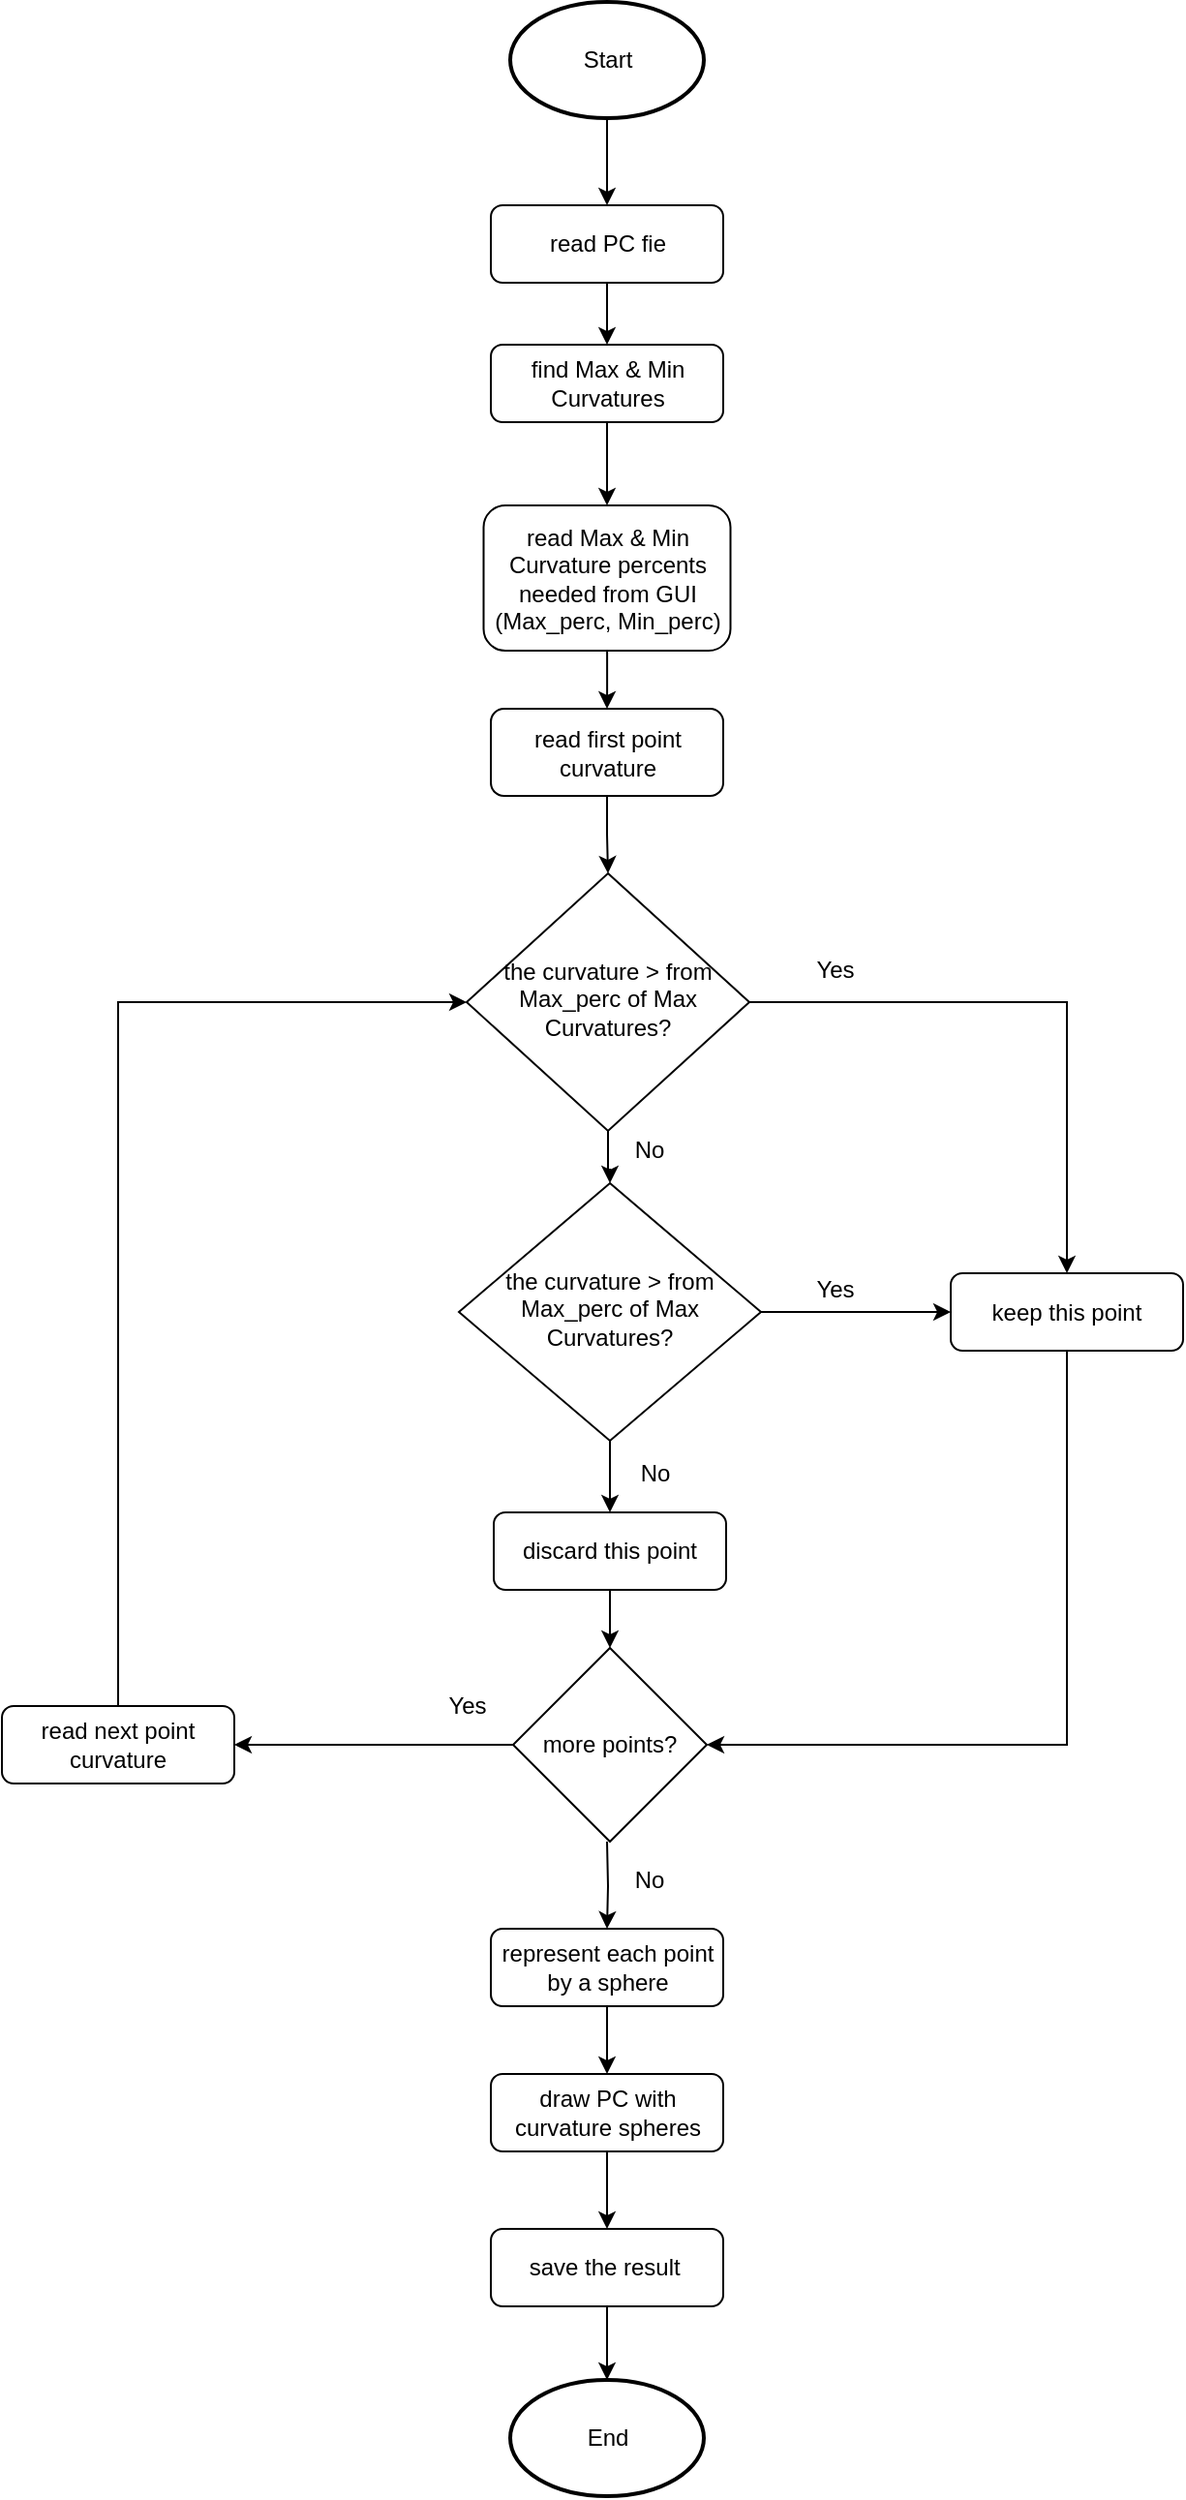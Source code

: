 <mxfile version="13.6.1" type="device"><diagram id="C5RBs43oDa-KdzZeNtuy" name="Page-1"><mxGraphModel dx="868" dy="482" grid="1" gridSize="10" guides="1" tooltips="1" connect="1" arrows="1" fold="1" page="1" pageScale="1" pageWidth="827" pageHeight="1169" math="0" shadow="0"><root><mxCell id="WIyWlLk6GJQsqaUBKTNV-0"/><mxCell id="WIyWlLk6GJQsqaUBKTNV-1" parent="WIyWlLk6GJQsqaUBKTNV-0"/><mxCell id="awTZDRCWe4v2isLqCaNt-31" style="edgeStyle=orthogonalEdgeStyle;rounded=0;orthogonalLoop=1;jettySize=auto;html=1;entryX=0.5;entryY=0;entryDx=0;entryDy=0;" edge="1" parent="WIyWlLk6GJQsqaUBKTNV-1" source="WIyWlLk6GJQsqaUBKTNV-3" target="EG-IJQAMy9LhXE5sD9ZP-0"><mxGeometry relative="1" as="geometry"/></mxCell><mxCell id="WIyWlLk6GJQsqaUBKTNV-3" value="read PC fie" style="rounded=1;whiteSpace=wrap;html=1;fontSize=12;glass=0;strokeWidth=1;shadow=0;" parent="WIyWlLk6GJQsqaUBKTNV-1" vertex="1"><mxGeometry x="352.5" y="135" width="120" height="40" as="geometry"/></mxCell><mxCell id="awTZDRCWe4v2isLqCaNt-16" style="edgeStyle=orthogonalEdgeStyle;rounded=0;orthogonalLoop=1;jettySize=auto;html=1;entryX=0.5;entryY=0;entryDx=0;entryDy=0;" edge="1" parent="WIyWlLk6GJQsqaUBKTNV-1" source="WIyWlLk6GJQsqaUBKTNV-6" target="WIyWlLk6GJQsqaUBKTNV-12"><mxGeometry relative="1" as="geometry"/></mxCell><mxCell id="awTZDRCWe4v2isLqCaNt-19" style="edgeStyle=orthogonalEdgeStyle;rounded=0;orthogonalLoop=1;jettySize=auto;html=1;entryX=0.5;entryY=0;entryDx=0;entryDy=0;" edge="1" parent="WIyWlLk6GJQsqaUBKTNV-1" source="WIyWlLk6GJQsqaUBKTNV-6" target="awTZDRCWe4v2isLqCaNt-9"><mxGeometry relative="1" as="geometry"/></mxCell><mxCell id="WIyWlLk6GJQsqaUBKTNV-6" value="the curvature &amp;gt; from Max_perc of Max Curvatures?" style="rhombus;whiteSpace=wrap;html=1;shadow=0;fontFamily=Helvetica;fontSize=12;align=center;strokeWidth=1;spacing=6;spacingTop=-4;" parent="WIyWlLk6GJQsqaUBKTNV-1" vertex="1"><mxGeometry x="340" y="480" width="146" height="133" as="geometry"/></mxCell><mxCell id="awTZDRCWe4v2isLqCaNt-26" style="edgeStyle=orthogonalEdgeStyle;rounded=0;orthogonalLoop=1;jettySize=auto;html=1;entryX=0.5;entryY=0;entryDx=0;entryDy=0;entryPerimeter=0;" edge="1" parent="WIyWlLk6GJQsqaUBKTNV-1" source="WIyWlLk6GJQsqaUBKTNV-7" target="EG-IJQAMy9LhXE5sD9ZP-5"><mxGeometry relative="1" as="geometry"/></mxCell><mxCell id="WIyWlLk6GJQsqaUBKTNV-7" value="discard this point" style="rounded=1;whiteSpace=wrap;html=1;fontSize=12;glass=0;strokeWidth=1;shadow=0;" parent="WIyWlLk6GJQsqaUBKTNV-1" vertex="1"><mxGeometry x="354" y="810" width="120" height="40" as="geometry"/></mxCell><mxCell id="awTZDRCWe4v2isLqCaNt-22" style="edgeStyle=orthogonalEdgeStyle;rounded=0;orthogonalLoop=1;jettySize=auto;html=1;entryX=1;entryY=0.5;entryDx=0;entryDy=0;entryPerimeter=0;" edge="1" parent="WIyWlLk6GJQsqaUBKTNV-1" source="WIyWlLk6GJQsqaUBKTNV-12" target="EG-IJQAMy9LhXE5sD9ZP-5"><mxGeometry relative="1" as="geometry"><Array as="points"><mxPoint x="650" y="930"/></Array></mxGeometry></mxCell><mxCell id="WIyWlLk6GJQsqaUBKTNV-12" value="keep this point" style="rounded=1;whiteSpace=wrap;html=1;fontSize=12;glass=0;strokeWidth=1;shadow=0;" parent="WIyWlLk6GJQsqaUBKTNV-1" vertex="1"><mxGeometry x="590" y="686.5" width="120" height="40" as="geometry"/></mxCell><mxCell id="awTZDRCWe4v2isLqCaNt-30" style="edgeStyle=orthogonalEdgeStyle;rounded=0;orthogonalLoop=1;jettySize=auto;html=1;entryX=0.5;entryY=0;entryDx=0;entryDy=0;" edge="1" parent="WIyWlLk6GJQsqaUBKTNV-1" source="EG-IJQAMy9LhXE5sD9ZP-0" target="EG-IJQAMy9LhXE5sD9ZP-1"><mxGeometry relative="1" as="geometry"/></mxCell><mxCell id="EG-IJQAMy9LhXE5sD9ZP-0" value="find Max &amp;amp; Min Curvatures" style="rounded=1;whiteSpace=wrap;html=1;fontSize=12;glass=0;strokeWidth=1;shadow=0;" parent="WIyWlLk6GJQsqaUBKTNV-1" vertex="1"><mxGeometry x="352.5" y="207" width="120" height="40" as="geometry"/></mxCell><mxCell id="awTZDRCWe4v2isLqCaNt-32" style="edgeStyle=orthogonalEdgeStyle;rounded=0;orthogonalLoop=1;jettySize=auto;html=1;entryX=0.5;entryY=0;entryDx=0;entryDy=0;" edge="1" parent="WIyWlLk6GJQsqaUBKTNV-1" source="EG-IJQAMy9LhXE5sD9ZP-1" target="awTZDRCWe4v2isLqCaNt-5"><mxGeometry relative="1" as="geometry"/></mxCell><mxCell id="EG-IJQAMy9LhXE5sD9ZP-1" value="read Max &amp;amp; Min Curvature percents&lt;br&gt;needed from GUI&lt;br&gt;(Max_perc, Min_perc)" style="rounded=1;whiteSpace=wrap;html=1;fontSize=12;glass=0;strokeWidth=1;shadow=0;" parent="WIyWlLk6GJQsqaUBKTNV-1" vertex="1"><mxGeometry x="348.75" y="290" width="127.5" height="75" as="geometry"/></mxCell><mxCell id="EG-IJQAMy9LhXE5sD9ZP-12" style="edgeStyle=orthogonalEdgeStyle;rounded=0;orthogonalLoop=1;jettySize=auto;html=1;entryX=0.5;entryY=0;entryDx=0;entryDy=0;" parent="WIyWlLk6GJQsqaUBKTNV-1" target="EG-IJQAMy9LhXE5sD9ZP-11" edge="1"><mxGeometry relative="1" as="geometry"><mxPoint x="412.5" y="980" as="sourcePoint"/></mxGeometry></mxCell><mxCell id="awTZDRCWe4v2isLqCaNt-23" style="edgeStyle=orthogonalEdgeStyle;rounded=0;orthogonalLoop=1;jettySize=auto;html=1;" edge="1" parent="WIyWlLk6GJQsqaUBKTNV-1" source="EG-IJQAMy9LhXE5sD9ZP-5" target="EG-IJQAMy9LhXE5sD9ZP-7"><mxGeometry relative="1" as="geometry"/></mxCell><mxCell id="EG-IJQAMy9LhXE5sD9ZP-5" value="more points?" style="strokeWidth=1;html=1;shape=mxgraph.flowchart.decision;whiteSpace=wrap;" parent="WIyWlLk6GJQsqaUBKTNV-1" vertex="1"><mxGeometry x="364" y="880" width="100" height="100" as="geometry"/></mxCell><mxCell id="awTZDRCWe4v2isLqCaNt-25" style="edgeStyle=orthogonalEdgeStyle;rounded=0;orthogonalLoop=1;jettySize=auto;html=1;entryX=0;entryY=0.5;entryDx=0;entryDy=0;" edge="1" parent="WIyWlLk6GJQsqaUBKTNV-1" source="EG-IJQAMy9LhXE5sD9ZP-7" target="WIyWlLk6GJQsqaUBKTNV-6"><mxGeometry relative="1" as="geometry"><Array as="points"><mxPoint x="160" y="547"/></Array></mxGeometry></mxCell><mxCell id="EG-IJQAMy9LhXE5sD9ZP-7" value="read next point curvature" style="rounded=1;whiteSpace=wrap;html=1;fontSize=12;glass=0;strokeWidth=1;shadow=0;" parent="WIyWlLk6GJQsqaUBKTNV-1" vertex="1"><mxGeometry x="100" y="910" width="120" height="40" as="geometry"/></mxCell><mxCell id="EG-IJQAMy9LhXE5sD9ZP-14" style="edgeStyle=orthogonalEdgeStyle;rounded=0;orthogonalLoop=1;jettySize=auto;html=1;entryX=0.5;entryY=0;entryDx=0;entryDy=0;" parent="WIyWlLk6GJQsqaUBKTNV-1" source="EG-IJQAMy9LhXE5sD9ZP-11" target="EG-IJQAMy9LhXE5sD9ZP-13" edge="1"><mxGeometry relative="1" as="geometry"/></mxCell><mxCell id="EG-IJQAMy9LhXE5sD9ZP-11" value="represent each point by a sphere" style="rounded=1;whiteSpace=wrap;html=1;fontSize=12;glass=0;strokeWidth=1;shadow=0;" parent="WIyWlLk6GJQsqaUBKTNV-1" vertex="1"><mxGeometry x="352.5" y="1025" width="120" height="40" as="geometry"/></mxCell><mxCell id="EG-IJQAMy9LhXE5sD9ZP-16" style="edgeStyle=orthogonalEdgeStyle;rounded=0;orthogonalLoop=1;jettySize=auto;html=1;entryX=0.5;entryY=0;entryDx=0;entryDy=0;" parent="WIyWlLk6GJQsqaUBKTNV-1" source="EG-IJQAMy9LhXE5sD9ZP-13" target="EG-IJQAMy9LhXE5sD9ZP-15" edge="1"><mxGeometry relative="1" as="geometry"/></mxCell><mxCell id="EG-IJQAMy9LhXE5sD9ZP-13" value="draw PC with curvature spheres" style="rounded=1;whiteSpace=wrap;html=1;fontSize=12;glass=0;strokeWidth=1;shadow=0;" parent="WIyWlLk6GJQsqaUBKTNV-1" vertex="1"><mxGeometry x="352.5" y="1100" width="120" height="40" as="geometry"/></mxCell><mxCell id="EG-IJQAMy9LhXE5sD9ZP-23" style="edgeStyle=orthogonalEdgeStyle;rounded=0;orthogonalLoop=1;jettySize=auto;html=1;entryX=0.5;entryY=0;entryDx=0;entryDy=0;entryPerimeter=0;" parent="WIyWlLk6GJQsqaUBKTNV-1" source="EG-IJQAMy9LhXE5sD9ZP-15" target="EG-IJQAMy9LhXE5sD9ZP-22" edge="1"><mxGeometry relative="1" as="geometry"/></mxCell><mxCell id="EG-IJQAMy9LhXE5sD9ZP-15" value="save the result&amp;nbsp;" style="rounded=1;whiteSpace=wrap;html=1;fontSize=12;glass=0;strokeWidth=1;shadow=0;" parent="WIyWlLk6GJQsqaUBKTNV-1" vertex="1"><mxGeometry x="352.5" y="1180" width="120" height="40" as="geometry"/></mxCell><mxCell id="EG-IJQAMy9LhXE5sD9ZP-21" value="" style="edgeStyle=orthogonalEdgeStyle;rounded=0;orthogonalLoop=1;jettySize=auto;html=1;" parent="WIyWlLk6GJQsqaUBKTNV-1" source="EG-IJQAMy9LhXE5sD9ZP-20" target="WIyWlLk6GJQsqaUBKTNV-3" edge="1"><mxGeometry relative="1" as="geometry"/></mxCell><mxCell id="EG-IJQAMy9LhXE5sD9ZP-20" value="Start" style="strokeWidth=2;html=1;shape=mxgraph.flowchart.start_1;whiteSpace=wrap;" parent="WIyWlLk6GJQsqaUBKTNV-1" vertex="1"><mxGeometry x="362.5" y="30" width="100" height="60" as="geometry"/></mxCell><mxCell id="EG-IJQAMy9LhXE5sD9ZP-22" value="End" style="strokeWidth=2;html=1;shape=mxgraph.flowchart.start_1;whiteSpace=wrap;" parent="WIyWlLk6GJQsqaUBKTNV-1" vertex="1"><mxGeometry x="362.5" y="1258" width="100" height="60" as="geometry"/></mxCell><mxCell id="awTZDRCWe4v2isLqCaNt-2" value="No" style="text;html=1;align=center;verticalAlign=middle;resizable=0;points=[];autosize=1;" vertex="1" parent="WIyWlLk6GJQsqaUBKTNV-1"><mxGeometry x="419" y="990" width="30" height="20" as="geometry"/></mxCell><mxCell id="awTZDRCWe4v2isLqCaNt-33" style="edgeStyle=orthogonalEdgeStyle;rounded=0;orthogonalLoop=1;jettySize=auto;html=1;entryX=0.5;entryY=0;entryDx=0;entryDy=0;" edge="1" parent="WIyWlLk6GJQsqaUBKTNV-1" source="awTZDRCWe4v2isLqCaNt-5" target="WIyWlLk6GJQsqaUBKTNV-6"><mxGeometry relative="1" as="geometry"/></mxCell><mxCell id="awTZDRCWe4v2isLqCaNt-5" value="read first point curvature" style="rounded=1;whiteSpace=wrap;html=1;" vertex="1" parent="WIyWlLk6GJQsqaUBKTNV-1"><mxGeometry x="352.5" y="395" width="120" height="45" as="geometry"/></mxCell><mxCell id="awTZDRCWe4v2isLqCaNt-12" style="edgeStyle=orthogonalEdgeStyle;rounded=0;orthogonalLoop=1;jettySize=auto;html=1;entryX=0.5;entryY=0;entryDx=0;entryDy=0;" edge="1" parent="WIyWlLk6GJQsqaUBKTNV-1" source="awTZDRCWe4v2isLqCaNt-9" target="WIyWlLk6GJQsqaUBKTNV-7"><mxGeometry relative="1" as="geometry"/></mxCell><mxCell id="awTZDRCWe4v2isLqCaNt-13" style="edgeStyle=orthogonalEdgeStyle;rounded=0;orthogonalLoop=1;jettySize=auto;html=1;" edge="1" parent="WIyWlLk6GJQsqaUBKTNV-1" source="awTZDRCWe4v2isLqCaNt-9" target="WIyWlLk6GJQsqaUBKTNV-12"><mxGeometry relative="1" as="geometry"/></mxCell><mxCell id="awTZDRCWe4v2isLqCaNt-9" value="the curvature &amp;gt; from Max_perc of Max Curvatures?" style="rhombus;whiteSpace=wrap;html=1;shadow=0;fontFamily=Helvetica;fontSize=12;align=center;strokeWidth=1;spacing=6;spacingTop=-4;" vertex="1" parent="WIyWlLk6GJQsqaUBKTNV-1"><mxGeometry x="336" y="640" width="156" height="133" as="geometry"/></mxCell><mxCell id="awTZDRCWe4v2isLqCaNt-14" value="No" style="text;html=1;align=center;verticalAlign=middle;resizable=0;points=[];autosize=1;" vertex="1" parent="WIyWlLk6GJQsqaUBKTNV-1"><mxGeometry x="422" y="780" width="30" height="20" as="geometry"/></mxCell><mxCell id="awTZDRCWe4v2isLqCaNt-15" value="Yes" style="text;html=1;align=center;verticalAlign=middle;resizable=0;points=[];autosize=1;" vertex="1" parent="WIyWlLk6GJQsqaUBKTNV-1"><mxGeometry x="510" y="685" width="40" height="20" as="geometry"/></mxCell><mxCell id="awTZDRCWe4v2isLqCaNt-18" value="Yes" style="text;html=1;align=center;verticalAlign=middle;resizable=0;points=[];autosize=1;" vertex="1" parent="WIyWlLk6GJQsqaUBKTNV-1"><mxGeometry x="510" y="520" width="40" height="20" as="geometry"/></mxCell><mxCell id="awTZDRCWe4v2isLqCaNt-20" value="No" style="text;html=1;align=center;verticalAlign=middle;resizable=0;points=[];autosize=1;" vertex="1" parent="WIyWlLk6GJQsqaUBKTNV-1"><mxGeometry x="419" y="613" width="30" height="20" as="geometry"/></mxCell><mxCell id="awTZDRCWe4v2isLqCaNt-24" value="Yes" style="text;html=1;align=center;verticalAlign=middle;resizable=0;points=[];autosize=1;" vertex="1" parent="WIyWlLk6GJQsqaUBKTNV-1"><mxGeometry x="320" y="900" width="40" height="20" as="geometry"/></mxCell></root></mxGraphModel></diagram></mxfile>